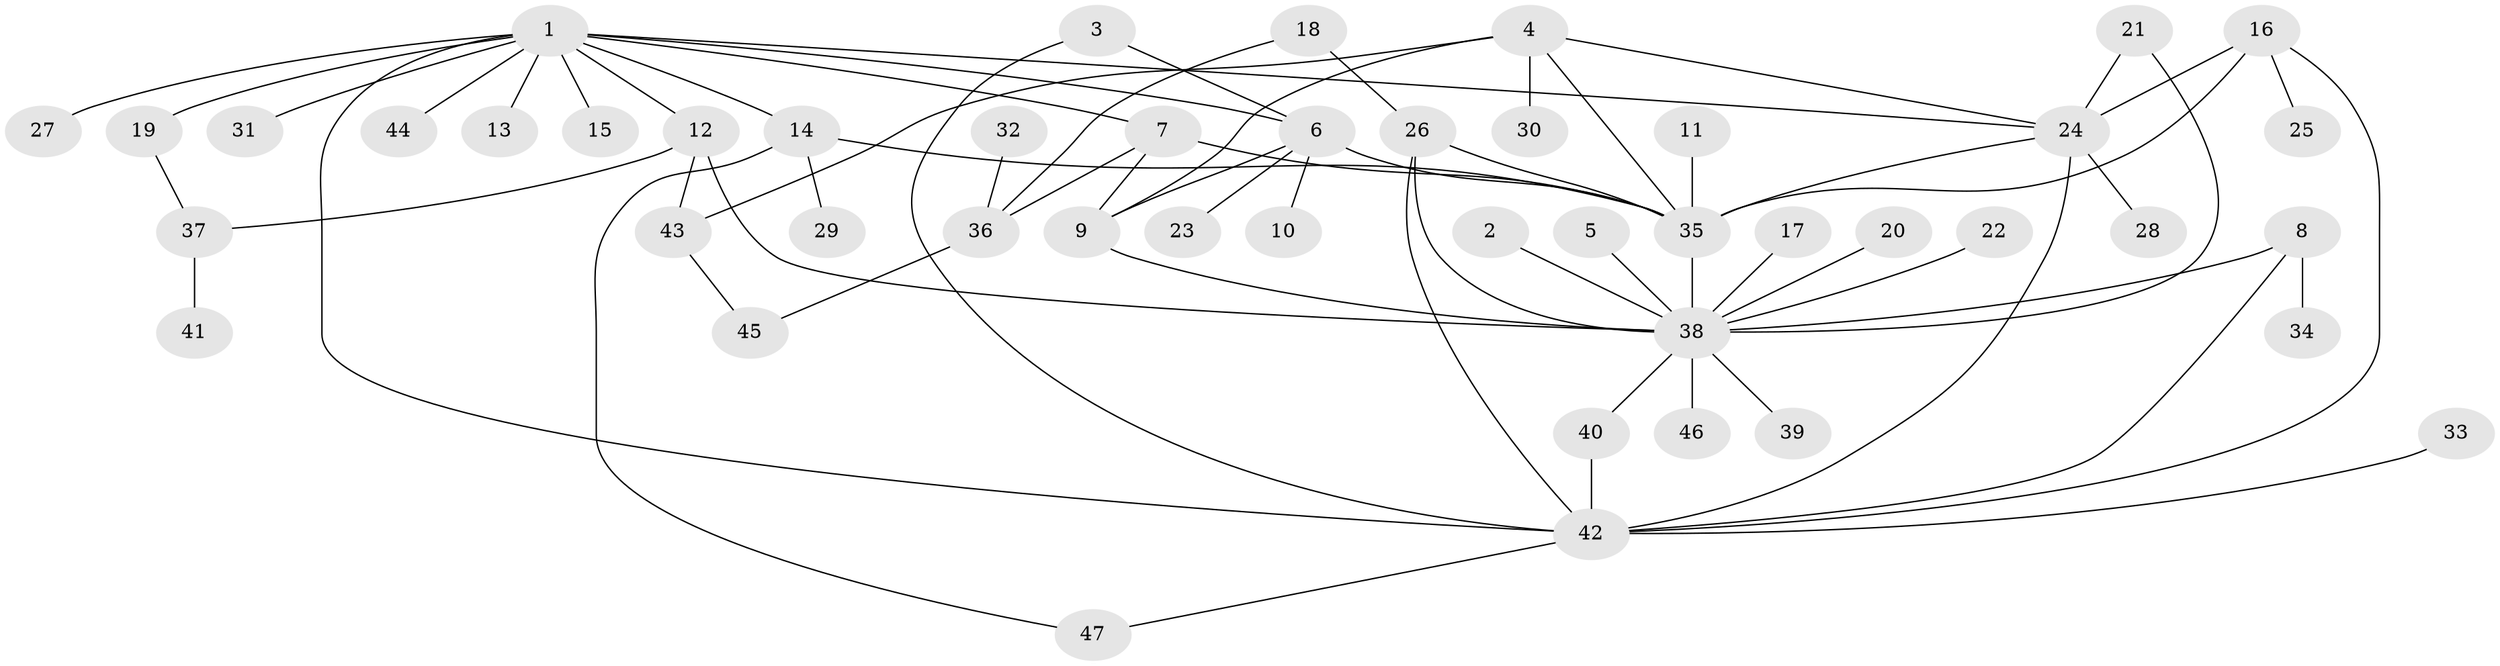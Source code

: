 // original degree distribution, {13: 0.015151515151515152, 7: 0.045454545454545456, 4: 0.10606060606060606, 2: 0.3181818181818182, 5: 0.015151515151515152, 12: 0.015151515151515152, 3: 0.06060606060606061, 15: 0.015151515151515152, 1: 0.3939393939393939, 10: 0.015151515151515152}
// Generated by graph-tools (version 1.1) at 2025/36/03/04/25 23:36:58]
// undirected, 47 vertices, 68 edges
graph export_dot {
  node [color=gray90,style=filled];
  1;
  2;
  3;
  4;
  5;
  6;
  7;
  8;
  9;
  10;
  11;
  12;
  13;
  14;
  15;
  16;
  17;
  18;
  19;
  20;
  21;
  22;
  23;
  24;
  25;
  26;
  27;
  28;
  29;
  30;
  31;
  32;
  33;
  34;
  35;
  36;
  37;
  38;
  39;
  40;
  41;
  42;
  43;
  44;
  45;
  46;
  47;
  1 -- 6 [weight=1.0];
  1 -- 7 [weight=1.0];
  1 -- 12 [weight=1.0];
  1 -- 13 [weight=1.0];
  1 -- 14 [weight=1.0];
  1 -- 15 [weight=1.0];
  1 -- 19 [weight=1.0];
  1 -- 24 [weight=1.0];
  1 -- 27 [weight=1.0];
  1 -- 31 [weight=1.0];
  1 -- 42 [weight=1.0];
  1 -- 44 [weight=1.0];
  2 -- 38 [weight=1.0];
  3 -- 6 [weight=1.0];
  3 -- 42 [weight=1.0];
  4 -- 9 [weight=1.0];
  4 -- 24 [weight=1.0];
  4 -- 30 [weight=1.0];
  4 -- 35 [weight=2.0];
  4 -- 43 [weight=2.0];
  5 -- 38 [weight=1.0];
  6 -- 9 [weight=2.0];
  6 -- 10 [weight=1.0];
  6 -- 23 [weight=1.0];
  6 -- 35 [weight=1.0];
  7 -- 9 [weight=1.0];
  7 -- 35 [weight=1.0];
  7 -- 36 [weight=1.0];
  8 -- 34 [weight=1.0];
  8 -- 38 [weight=1.0];
  8 -- 42 [weight=1.0];
  9 -- 38 [weight=1.0];
  11 -- 35 [weight=2.0];
  12 -- 37 [weight=1.0];
  12 -- 38 [weight=1.0];
  12 -- 43 [weight=1.0];
  14 -- 29 [weight=1.0];
  14 -- 35 [weight=1.0];
  14 -- 47 [weight=1.0];
  16 -- 24 [weight=1.0];
  16 -- 25 [weight=1.0];
  16 -- 35 [weight=1.0];
  16 -- 42 [weight=1.0];
  17 -- 38 [weight=1.0];
  18 -- 26 [weight=1.0];
  18 -- 36 [weight=1.0];
  19 -- 37 [weight=1.0];
  20 -- 38 [weight=1.0];
  21 -- 24 [weight=1.0];
  21 -- 38 [weight=1.0];
  22 -- 38 [weight=1.0];
  24 -- 28 [weight=1.0];
  24 -- 35 [weight=1.0];
  24 -- 42 [weight=1.0];
  26 -- 35 [weight=1.0];
  26 -- 38 [weight=1.0];
  26 -- 42 [weight=1.0];
  32 -- 36 [weight=1.0];
  33 -- 42 [weight=1.0];
  35 -- 38 [weight=2.0];
  36 -- 45 [weight=1.0];
  37 -- 41 [weight=1.0];
  38 -- 39 [weight=1.0];
  38 -- 40 [weight=1.0];
  38 -- 46 [weight=1.0];
  40 -- 42 [weight=1.0];
  42 -- 47 [weight=1.0];
  43 -- 45 [weight=1.0];
}
